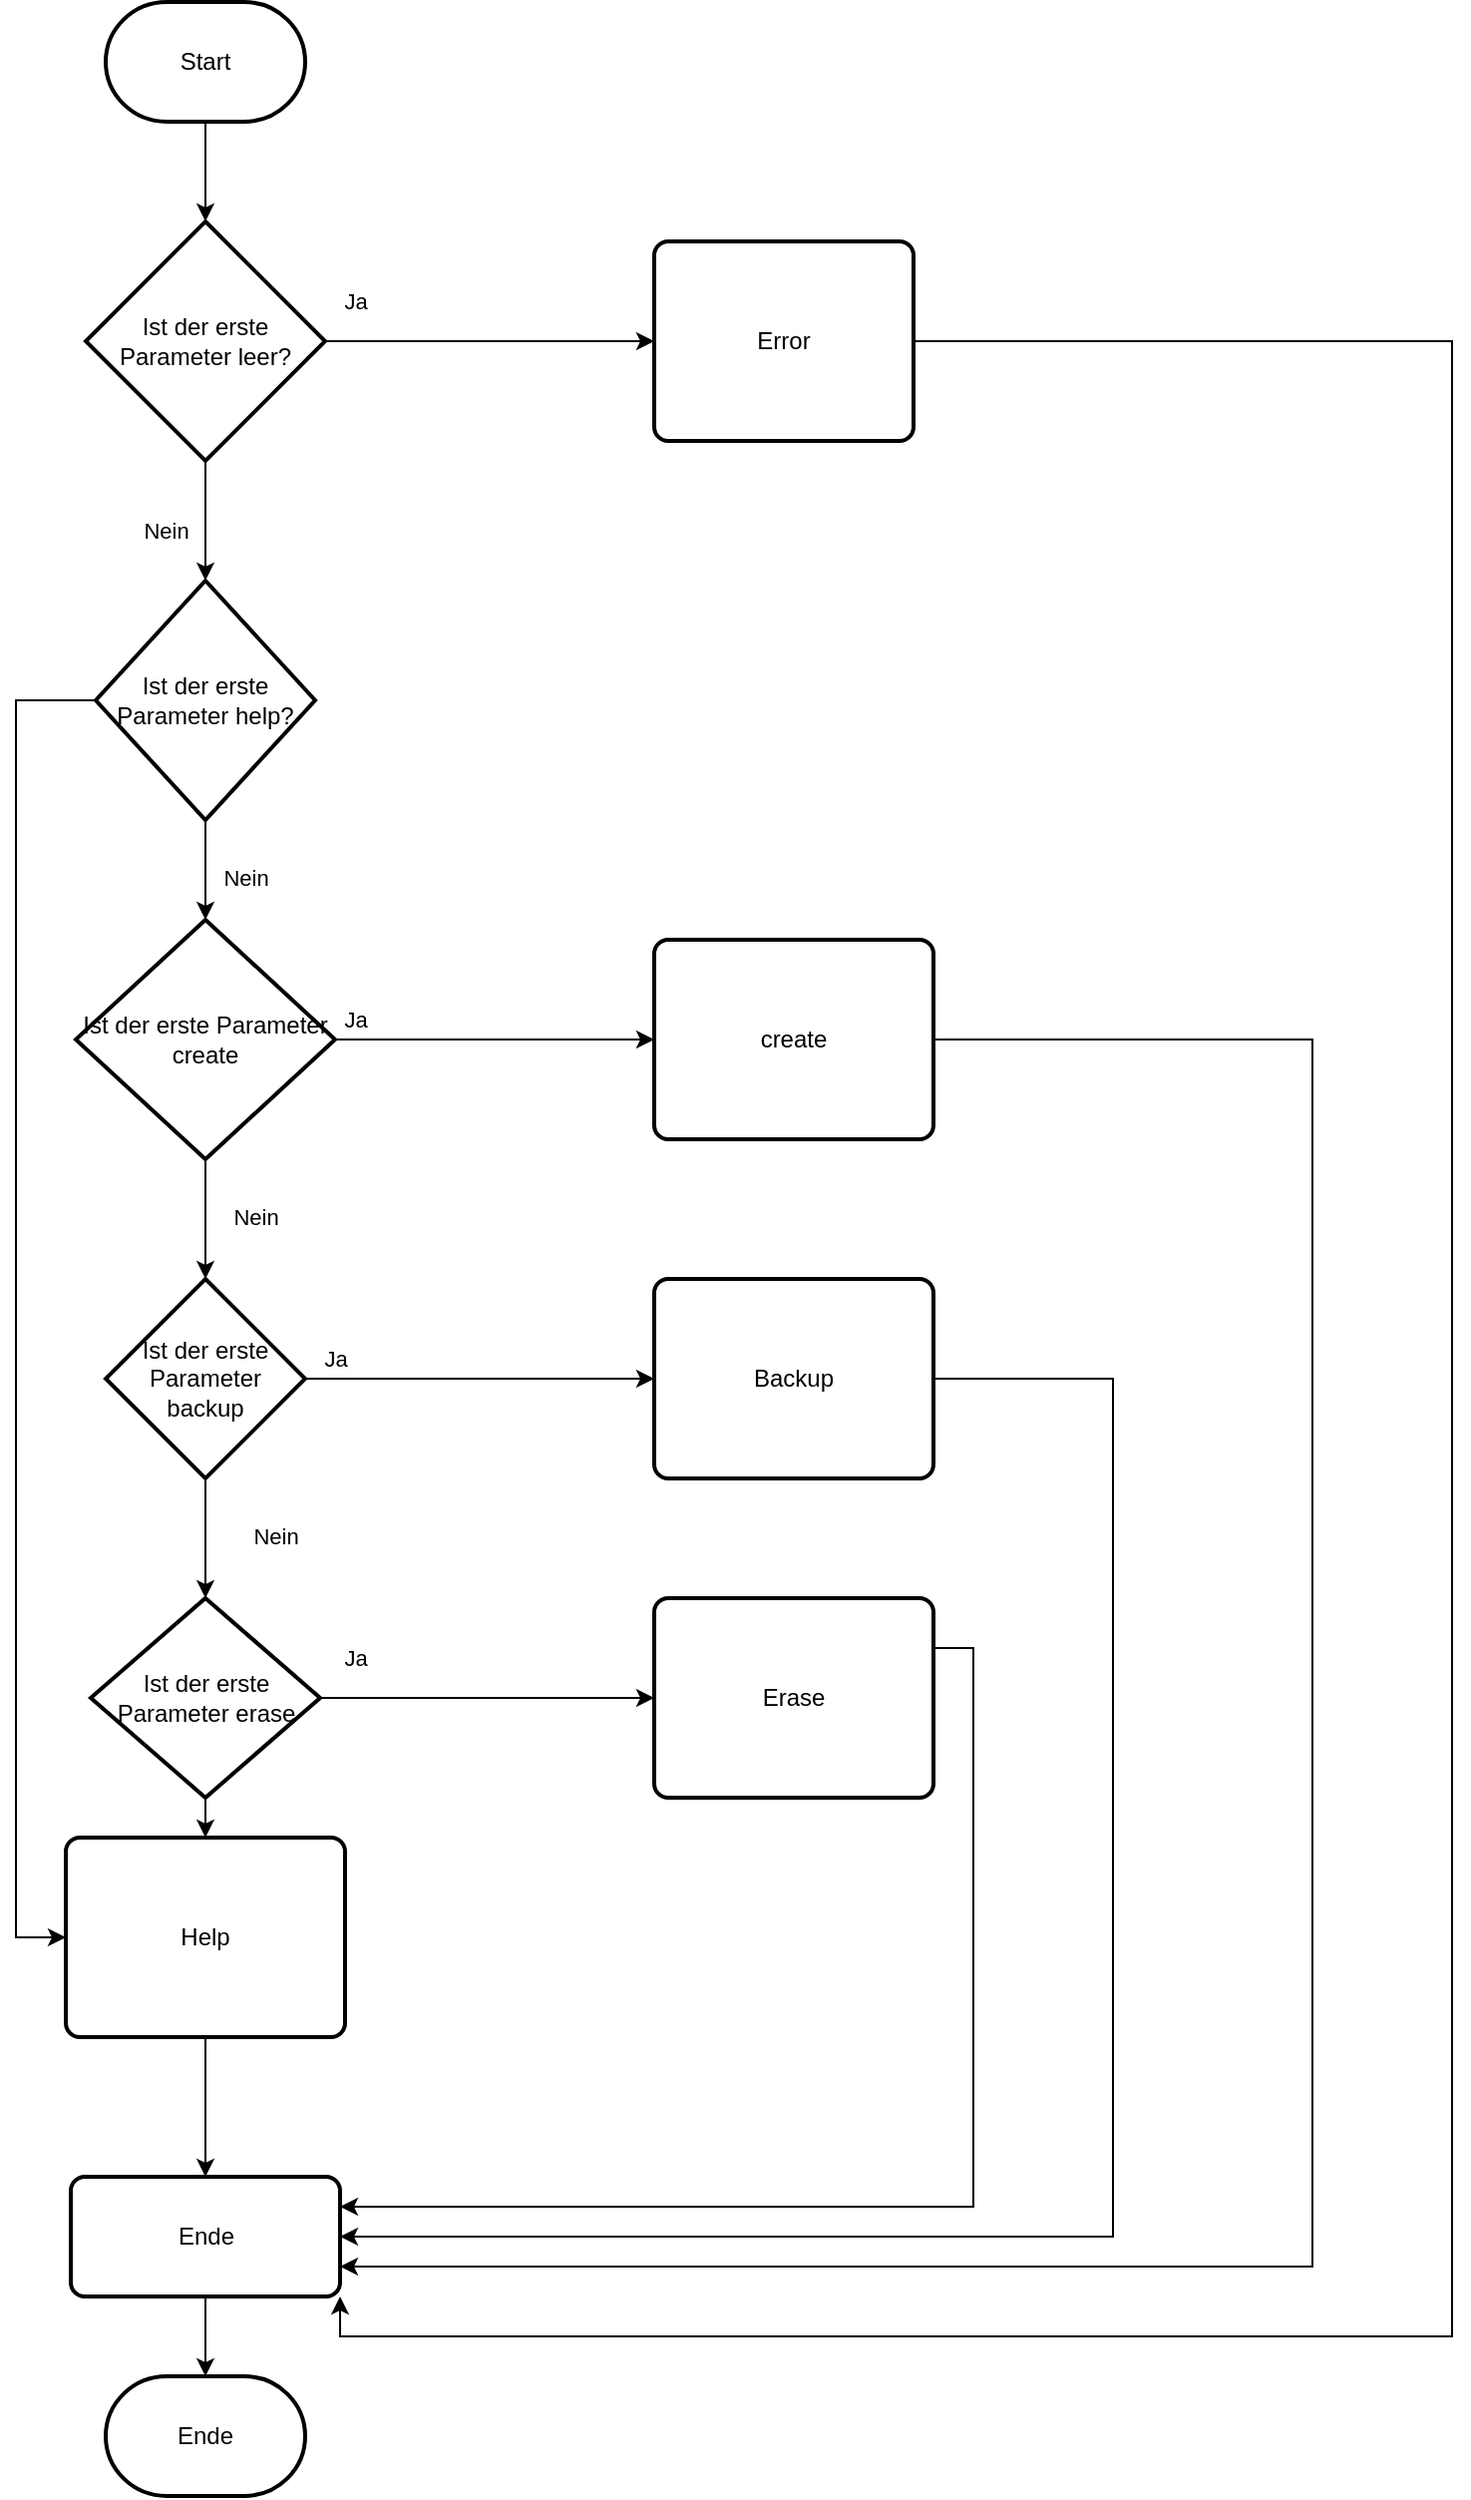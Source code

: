 <mxfile version="14.6.13" type="device"><diagram id="C5RBs43oDa-KdzZeNtuy" name="Page-1"><mxGraphModel dx="1730" dy="2167" grid="1" gridSize="10" guides="1" tooltips="1" connect="1" arrows="1" fold="1" page="1" pageScale="1" pageWidth="827" pageHeight="1169" math="0" shadow="0"><root><mxCell id="WIyWlLk6GJQsqaUBKTNV-0"/><mxCell id="WIyWlLk6GJQsqaUBKTNV-1" parent="WIyWlLk6GJQsqaUBKTNV-0"/><mxCell id="zCexVNntEIkIqUOub7WF-32" style="edgeStyle=orthogonalEdgeStyle;rounded=0;orthogonalLoop=1;jettySize=auto;html=1;exitX=0.5;exitY=1;exitDx=0;exitDy=0;exitPerimeter=0;" edge="1" parent="WIyWlLk6GJQsqaUBKTNV-1" source="zCexVNntEIkIqUOub7WF-2" target="zCexVNntEIkIqUOub7WF-5"><mxGeometry relative="1" as="geometry"/></mxCell><mxCell id="zCexVNntEIkIqUOub7WF-2" value="Start" style="strokeWidth=2;html=1;shape=mxgraph.flowchart.terminator;whiteSpace=wrap;" vertex="1" parent="WIyWlLk6GJQsqaUBKTNV-1"><mxGeometry x="65" y="-50" width="100" height="60" as="geometry"/></mxCell><mxCell id="zCexVNntEIkIqUOub7WF-15" value="Nein" style="edgeStyle=orthogonalEdgeStyle;rounded=0;orthogonalLoop=1;jettySize=auto;html=1;exitX=0.5;exitY=1;exitDx=0;exitDy=0;exitPerimeter=0;" edge="1" parent="WIyWlLk6GJQsqaUBKTNV-1" source="zCexVNntEIkIqUOub7WF-4" target="zCexVNntEIkIqUOub7WF-12"><mxGeometry x="0.2" y="20" relative="1" as="geometry"><mxPoint y="-1" as="offset"/></mxGeometry></mxCell><mxCell id="zCexVNntEIkIqUOub7WF-36" style="edgeStyle=orthogonalEdgeStyle;rounded=0;orthogonalLoop=1;jettySize=auto;html=1;exitX=0;exitY=0.5;exitDx=0;exitDy=0;exitPerimeter=0;entryX=0;entryY=0.5;entryDx=0;entryDy=0;" edge="1" parent="WIyWlLk6GJQsqaUBKTNV-1" source="zCexVNntEIkIqUOub7WF-4" target="zCexVNntEIkIqUOub7WF-11"><mxGeometry relative="1" as="geometry"><Array as="points"><mxPoint x="20" y="300"/><mxPoint x="20" y="920"/></Array></mxGeometry></mxCell><mxCell id="zCexVNntEIkIqUOub7WF-4" value="Ist der erste Parameter help?" style="strokeWidth=2;html=1;shape=mxgraph.flowchart.decision;whiteSpace=wrap;" vertex="1" parent="WIyWlLk6GJQsqaUBKTNV-1"><mxGeometry x="60" y="240" width="110" height="120" as="geometry"/></mxCell><mxCell id="zCexVNntEIkIqUOub7WF-6" value="Nein" style="edgeStyle=orthogonalEdgeStyle;rounded=0;orthogonalLoop=1;jettySize=auto;html=1;exitX=0.5;exitY=1;exitDx=0;exitDy=0;exitPerimeter=0;entryX=0.5;entryY=0;entryDx=0;entryDy=0;entryPerimeter=0;" edge="1" parent="WIyWlLk6GJQsqaUBKTNV-1" source="zCexVNntEIkIqUOub7WF-5" target="zCexVNntEIkIqUOub7WF-4"><mxGeometry x="0.2" y="-20" relative="1" as="geometry"><mxPoint x="115" y="230" as="targetPoint"/><mxPoint y="-1" as="offset"/></mxGeometry></mxCell><mxCell id="zCexVNntEIkIqUOub7WF-22" style="edgeStyle=orthogonalEdgeStyle;rounded=0;orthogonalLoop=1;jettySize=auto;html=1;exitX=1;exitY=0.5;exitDx=0;exitDy=0;exitPerimeter=0;entryX=0;entryY=0.5;entryDx=0;entryDy=0;" edge="1" parent="WIyWlLk6GJQsqaUBKTNV-1" source="zCexVNntEIkIqUOub7WF-5" target="zCexVNntEIkIqUOub7WF-7"><mxGeometry relative="1" as="geometry"/></mxCell><mxCell id="zCexVNntEIkIqUOub7WF-25" value="Ja" style="edgeLabel;html=1;align=center;verticalAlign=middle;resizable=0;points=[];" vertex="1" connectable="0" parent="zCexVNntEIkIqUOub7WF-22"><mxGeometry x="-0.706" y="2" relative="1" as="geometry"><mxPoint x="-10" y="-18" as="offset"/></mxGeometry></mxCell><mxCell id="zCexVNntEIkIqUOub7WF-5" value="Ist der erste Parameter leer?" style="strokeWidth=2;html=1;shape=mxgraph.flowchart.decision;whiteSpace=wrap;" vertex="1" parent="WIyWlLk6GJQsqaUBKTNV-1"><mxGeometry x="55" y="60" width="120" height="120" as="geometry"/></mxCell><mxCell id="zCexVNntEIkIqUOub7WF-46" style="edgeStyle=orthogonalEdgeStyle;rounded=0;orthogonalLoop=1;jettySize=auto;html=1;exitX=1;exitY=0.5;exitDx=0;exitDy=0;entryX=1;entryY=1;entryDx=0;entryDy=0;" edge="1" parent="WIyWlLk6GJQsqaUBKTNV-1" source="zCexVNntEIkIqUOub7WF-7" target="zCexVNntEIkIqUOub7WF-35"><mxGeometry relative="1" as="geometry"><Array as="points"><mxPoint x="740" y="120"/><mxPoint x="740" y="1120"/><mxPoint x="183" y="1120"/></Array></mxGeometry></mxCell><mxCell id="zCexVNntEIkIqUOub7WF-7" value="Error" style="rounded=1;whiteSpace=wrap;html=1;absoluteArcSize=1;arcSize=14;strokeWidth=2;" vertex="1" parent="WIyWlLk6GJQsqaUBKTNV-1"><mxGeometry x="340" y="70" width="130" height="100" as="geometry"/></mxCell><mxCell id="zCexVNntEIkIqUOub7WF-38" style="edgeStyle=orthogonalEdgeStyle;rounded=0;orthogonalLoop=1;jettySize=auto;html=1;exitX=0.5;exitY=1;exitDx=0;exitDy=0;" edge="1" parent="WIyWlLk6GJQsqaUBKTNV-1" source="zCexVNntEIkIqUOub7WF-11" target="zCexVNntEIkIqUOub7WF-35"><mxGeometry relative="1" as="geometry"/></mxCell><mxCell id="zCexVNntEIkIqUOub7WF-11" value="Help" style="rounded=1;whiteSpace=wrap;html=1;absoluteArcSize=1;arcSize=14;strokeWidth=2;" vertex="1" parent="WIyWlLk6GJQsqaUBKTNV-1"><mxGeometry x="45" y="870" width="140" height="100" as="geometry"/></mxCell><mxCell id="zCexVNntEIkIqUOub7WF-20" value="Nein" style="edgeStyle=orthogonalEdgeStyle;rounded=0;orthogonalLoop=1;jettySize=auto;html=1;exitX=0.5;exitY=1;exitDx=0;exitDy=0;exitPerimeter=0;entryX=0.5;entryY=0;entryDx=0;entryDy=0;entryPerimeter=0;" edge="1" parent="WIyWlLk6GJQsqaUBKTNV-1" source="zCexVNntEIkIqUOub7WF-12" target="zCexVNntEIkIqUOub7WF-18"><mxGeometry y="25" relative="1" as="geometry"><mxPoint y="-1" as="offset"/></mxGeometry></mxCell><mxCell id="zCexVNntEIkIqUOub7WF-24" style="edgeStyle=orthogonalEdgeStyle;rounded=0;orthogonalLoop=1;jettySize=auto;html=1;exitX=1;exitY=0.5;exitDx=0;exitDy=0;exitPerimeter=0;entryX=0;entryY=0.5;entryDx=0;entryDy=0;" edge="1" parent="WIyWlLk6GJQsqaUBKTNV-1" source="zCexVNntEIkIqUOub7WF-12" target="zCexVNntEIkIqUOub7WF-16"><mxGeometry relative="1" as="geometry"/></mxCell><mxCell id="zCexVNntEIkIqUOub7WF-26" value="Ja" style="edgeLabel;html=1;align=center;verticalAlign=middle;resizable=0;points=[];" vertex="1" connectable="0" parent="zCexVNntEIkIqUOub7WF-24"><mxGeometry x="-0.701" y="2" relative="1" as="geometry"><mxPoint x="-14" y="-8" as="offset"/></mxGeometry></mxCell><mxCell id="zCexVNntEIkIqUOub7WF-12" value="Ist der erste Parameter create" style="strokeWidth=2;html=1;shape=mxgraph.flowchart.decision;whiteSpace=wrap;" vertex="1" parent="WIyWlLk6GJQsqaUBKTNV-1"><mxGeometry x="50" y="410" width="130" height="120" as="geometry"/></mxCell><mxCell id="zCexVNntEIkIqUOub7WF-43" style="edgeStyle=orthogonalEdgeStyle;rounded=0;orthogonalLoop=1;jettySize=auto;html=1;exitX=1;exitY=0.5;exitDx=0;exitDy=0;entryX=1;entryY=0.75;entryDx=0;entryDy=0;" edge="1" parent="WIyWlLk6GJQsqaUBKTNV-1" source="zCexVNntEIkIqUOub7WF-16" target="zCexVNntEIkIqUOub7WF-35"><mxGeometry relative="1" as="geometry"><Array as="points"><mxPoint x="670" y="470"/><mxPoint x="670" y="1085"/></Array></mxGeometry></mxCell><mxCell id="zCexVNntEIkIqUOub7WF-16" value="create" style="rounded=1;whiteSpace=wrap;html=1;absoluteArcSize=1;arcSize=14;strokeWidth=2;" vertex="1" parent="WIyWlLk6GJQsqaUBKTNV-1"><mxGeometry x="340" y="420" width="140" height="100" as="geometry"/></mxCell><mxCell id="zCexVNntEIkIqUOub7WF-21" value="Nein" style="edgeStyle=orthogonalEdgeStyle;rounded=0;orthogonalLoop=1;jettySize=auto;html=1;exitX=0.5;exitY=1;exitDx=0;exitDy=0;exitPerimeter=0;" edge="1" parent="WIyWlLk6GJQsqaUBKTNV-1" source="zCexVNntEIkIqUOub7WF-18" target="zCexVNntEIkIqUOub7WF-19"><mxGeometry y="35" relative="1" as="geometry"><mxPoint y="-1" as="offset"/></mxGeometry></mxCell><mxCell id="zCexVNntEIkIqUOub7WF-28" value="Ja" style="edgeStyle=orthogonalEdgeStyle;rounded=0;orthogonalLoop=1;jettySize=auto;html=1;exitX=1;exitY=0.5;exitDx=0;exitDy=0;exitPerimeter=0;entryX=0;entryY=0.5;entryDx=0;entryDy=0;" edge="1" parent="WIyWlLk6GJQsqaUBKTNV-1" source="zCexVNntEIkIqUOub7WF-18" target="zCexVNntEIkIqUOub7WF-27"><mxGeometry x="-0.829" y="10" relative="1" as="geometry"><mxPoint as="offset"/></mxGeometry></mxCell><mxCell id="zCexVNntEIkIqUOub7WF-18" value="Ist der erste Parameter backup" style="strokeWidth=2;html=1;shape=mxgraph.flowchart.decision;whiteSpace=wrap;" vertex="1" parent="WIyWlLk6GJQsqaUBKTNV-1"><mxGeometry x="65" y="590" width="100" height="100" as="geometry"/></mxCell><mxCell id="zCexVNntEIkIqUOub7WF-31" value="Ja" style="edgeStyle=orthogonalEdgeStyle;rounded=0;orthogonalLoop=1;jettySize=auto;html=1;exitX=1;exitY=0.5;exitDx=0;exitDy=0;exitPerimeter=0;entryX=0;entryY=0.5;entryDx=0;entryDy=0;" edge="1" parent="WIyWlLk6GJQsqaUBKTNV-1" source="zCexVNntEIkIqUOub7WF-19" target="zCexVNntEIkIqUOub7WF-29"><mxGeometry x="-0.791" y="20" relative="1" as="geometry"><mxPoint as="offset"/></mxGeometry></mxCell><mxCell id="zCexVNntEIkIqUOub7WF-37" style="edgeStyle=orthogonalEdgeStyle;rounded=0;orthogonalLoop=1;jettySize=auto;html=1;exitX=0.5;exitY=1;exitDx=0;exitDy=0;exitPerimeter=0;entryX=0.5;entryY=0;entryDx=0;entryDy=0;" edge="1" parent="WIyWlLk6GJQsqaUBKTNV-1" source="zCexVNntEIkIqUOub7WF-19" target="zCexVNntEIkIqUOub7WF-11"><mxGeometry relative="1" as="geometry"/></mxCell><mxCell id="zCexVNntEIkIqUOub7WF-19" value="Ist der erste Parameter erase" style="strokeWidth=2;html=1;shape=mxgraph.flowchart.decision;whiteSpace=wrap;" vertex="1" parent="WIyWlLk6GJQsqaUBKTNV-1"><mxGeometry x="57.5" y="750" width="115" height="100" as="geometry"/></mxCell><mxCell id="zCexVNntEIkIqUOub7WF-42" style="edgeStyle=orthogonalEdgeStyle;rounded=0;orthogonalLoop=1;jettySize=auto;html=1;exitX=1;exitY=0.5;exitDx=0;exitDy=0;entryX=1;entryY=0.5;entryDx=0;entryDy=0;" edge="1" parent="WIyWlLk6GJQsqaUBKTNV-1" source="zCexVNntEIkIqUOub7WF-27" target="zCexVNntEIkIqUOub7WF-35"><mxGeometry relative="1" as="geometry"><Array as="points"><mxPoint x="570" y="640"/><mxPoint x="570" y="1070"/></Array></mxGeometry></mxCell><mxCell id="zCexVNntEIkIqUOub7WF-27" value="Backup" style="rounded=1;whiteSpace=wrap;html=1;absoluteArcSize=1;arcSize=14;strokeWidth=2;" vertex="1" parent="WIyWlLk6GJQsqaUBKTNV-1"><mxGeometry x="340" y="590" width="140" height="100" as="geometry"/></mxCell><mxCell id="zCexVNntEIkIqUOub7WF-41" style="edgeStyle=orthogonalEdgeStyle;rounded=0;orthogonalLoop=1;jettySize=auto;html=1;exitX=1;exitY=0.25;exitDx=0;exitDy=0;entryX=1;entryY=0.25;entryDx=0;entryDy=0;" edge="1" parent="WIyWlLk6GJQsqaUBKTNV-1" source="zCexVNntEIkIqUOub7WF-29" target="zCexVNntEIkIqUOub7WF-35"><mxGeometry relative="1" as="geometry"/></mxCell><mxCell id="zCexVNntEIkIqUOub7WF-29" value="Erase" style="rounded=1;whiteSpace=wrap;html=1;absoluteArcSize=1;arcSize=14;strokeWidth=2;" vertex="1" parent="WIyWlLk6GJQsqaUBKTNV-1"><mxGeometry x="340" y="750" width="140" height="100" as="geometry"/></mxCell><mxCell id="zCexVNntEIkIqUOub7WF-45" style="edgeStyle=orthogonalEdgeStyle;rounded=0;orthogonalLoop=1;jettySize=auto;html=1;exitX=0.5;exitY=1;exitDx=0;exitDy=0;entryX=0.5;entryY=0;entryDx=0;entryDy=0;entryPerimeter=0;" edge="1" parent="WIyWlLk6GJQsqaUBKTNV-1" source="zCexVNntEIkIqUOub7WF-35" target="zCexVNntEIkIqUOub7WF-44"><mxGeometry relative="1" as="geometry"/></mxCell><mxCell id="zCexVNntEIkIqUOub7WF-35" value="Ende" style="rounded=1;whiteSpace=wrap;html=1;absoluteArcSize=1;arcSize=14;strokeWidth=2;" vertex="1" parent="WIyWlLk6GJQsqaUBKTNV-1"><mxGeometry x="47.5" y="1040" width="135" height="60" as="geometry"/></mxCell><mxCell id="zCexVNntEIkIqUOub7WF-44" value="Ende" style="strokeWidth=2;html=1;shape=mxgraph.flowchart.terminator;whiteSpace=wrap;" vertex="1" parent="WIyWlLk6GJQsqaUBKTNV-1"><mxGeometry x="65" y="1140" width="100" height="60" as="geometry"/></mxCell></root></mxGraphModel></diagram></mxfile>